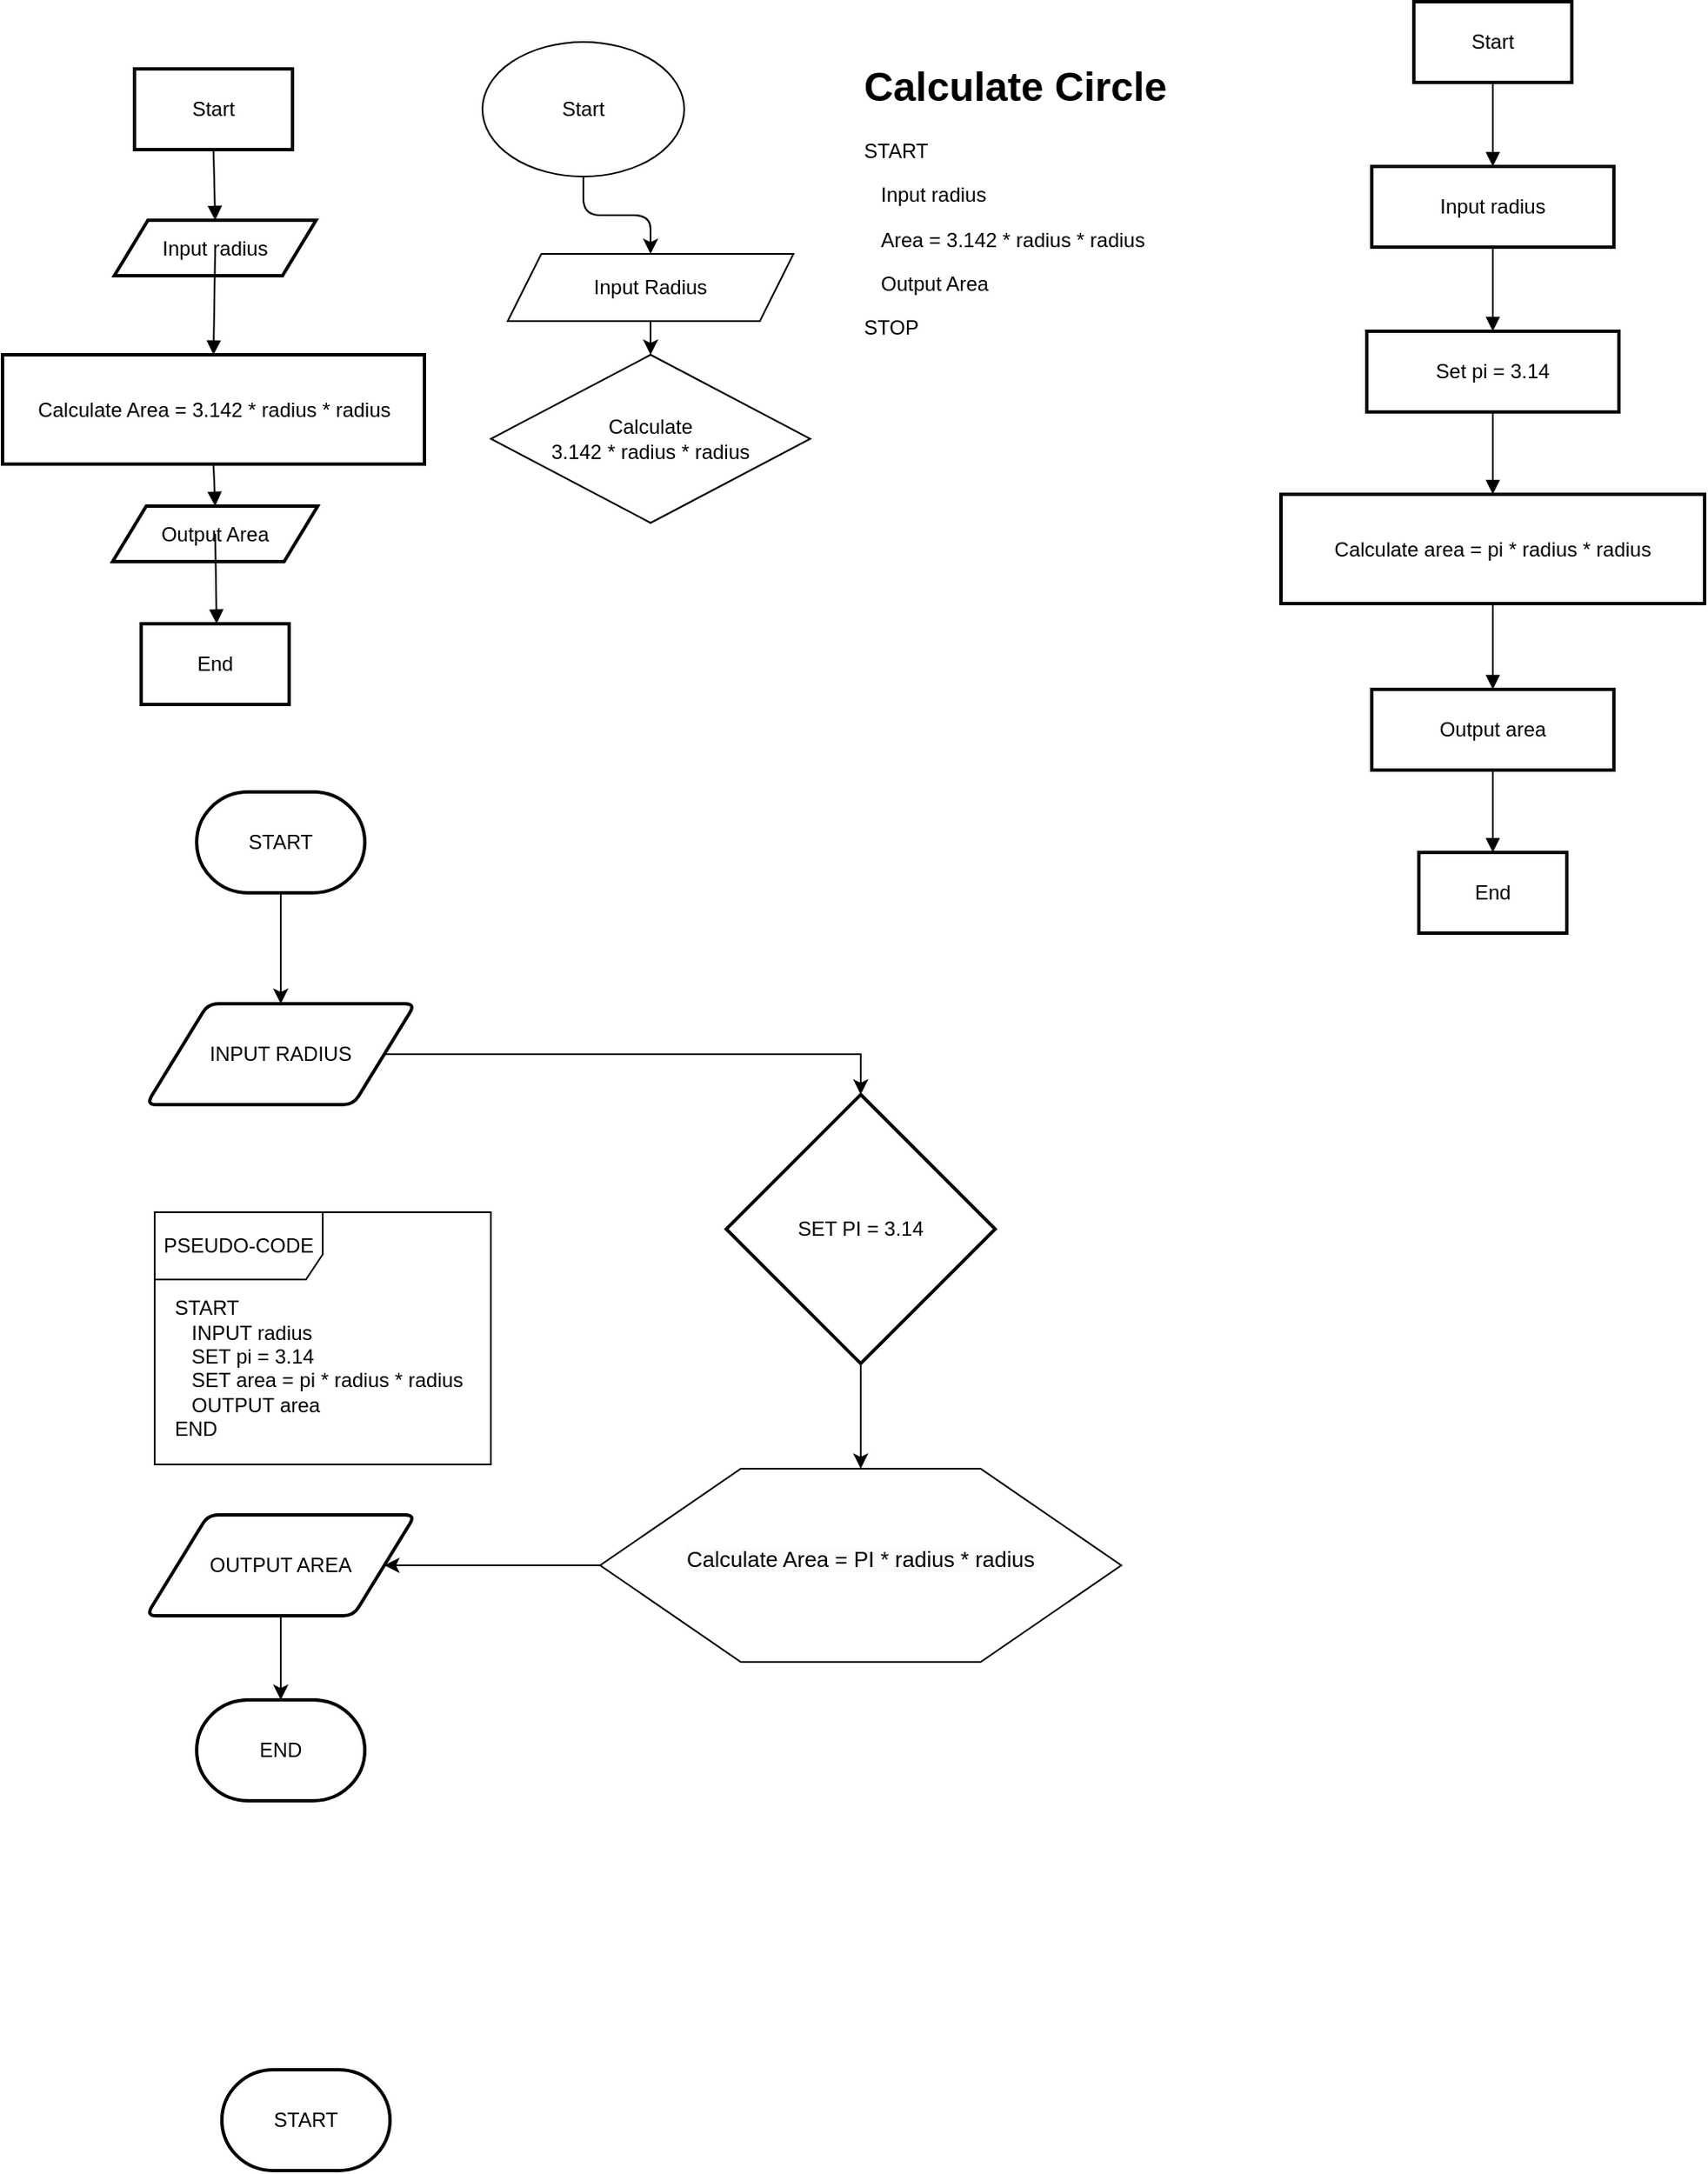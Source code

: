 <mxfile version="24.7.16">
  <diagram name="Page-1" id="P-z5YV9pBIx5tQJRmOx9">
    <mxGraphModel dx="1749" dy="953" grid="1" gridSize="10" guides="1" tooltips="1" connect="1" arrows="1" fold="1" page="1" pageScale="1" pageWidth="1169" pageHeight="827" math="0" shadow="0">
      <root>
        <mxCell id="0" />
        <mxCell id="1" parent="0" />
        <mxCell id="0yAYZTTVGFzSQHcEMUvX-22" value="Start" style="whiteSpace=wrap;strokeWidth=2;" parent="1" vertex="1">
          <mxGeometry x="98" y="130" width="94" height="48" as="geometry" />
        </mxCell>
        <mxCell id="0yAYZTTVGFzSQHcEMUvX-23" value="Input radius" style="shape=parallelogram;perimeter=parallelogramPerimeter;fixedSize=1;strokeWidth=2;whiteSpace=wrap;" parent="1" vertex="1">
          <mxGeometry x="86" y="220" width="120" height="33" as="geometry" />
        </mxCell>
        <mxCell id="0yAYZTTVGFzSQHcEMUvX-24" value="Calculate Area = 3.142 * radius * radius" style="whiteSpace=wrap;strokeWidth=2;" parent="1" vertex="1">
          <mxGeometry x="19.5" y="300" width="251" height="65" as="geometry" />
        </mxCell>
        <mxCell id="0yAYZTTVGFzSQHcEMUvX-25" value="Output Area" style="shape=parallelogram;perimeter=parallelogramPerimeter;fixedSize=1;strokeWidth=2;whiteSpace=wrap;" parent="1" vertex="1">
          <mxGeometry x="85" y="390" width="122" height="33" as="geometry" />
        </mxCell>
        <mxCell id="0yAYZTTVGFzSQHcEMUvX-26" value="End" style="whiteSpace=wrap;strokeWidth=2;" parent="1" vertex="1">
          <mxGeometry x="102" y="460" width="88" height="48" as="geometry" />
        </mxCell>
        <mxCell id="0yAYZTTVGFzSQHcEMUvX-27" value="" style="curved=1;startArrow=none;endArrow=block;exitX=0.5;exitY=1;entryX=0.5;entryY=-0.01;rounded=0;" parent="1" source="0yAYZTTVGFzSQHcEMUvX-22" target="0yAYZTTVGFzSQHcEMUvX-23" edge="1">
          <mxGeometry relative="1" as="geometry">
            <Array as="points" />
          </mxGeometry>
        </mxCell>
        <mxCell id="0yAYZTTVGFzSQHcEMUvX-28" value="" style="curved=1;startArrow=none;endArrow=block;exitX=0.5;exitY=0.99;entryX=0.5;entryY=-0.01;rounded=0;" parent="1" source="0yAYZTTVGFzSQHcEMUvX-23" target="0yAYZTTVGFzSQHcEMUvX-24" edge="1">
          <mxGeometry relative="1" as="geometry">
            <Array as="points" />
          </mxGeometry>
        </mxCell>
        <mxCell id="0yAYZTTVGFzSQHcEMUvX-29" value="" style="curved=1;startArrow=none;endArrow=block;exitX=0.5;exitY=1;entryX=0.5;entryY=0;rounded=0;" parent="1" source="0yAYZTTVGFzSQHcEMUvX-24" target="0yAYZTTVGFzSQHcEMUvX-25" edge="1">
          <mxGeometry relative="1" as="geometry">
            <Array as="points" />
          </mxGeometry>
        </mxCell>
        <mxCell id="0yAYZTTVGFzSQHcEMUvX-30" value="" style="curved=1;startArrow=none;endArrow=block;exitX=0.5;exitY=0.99;entryX=0.51;entryY=-0.01;rounded=0;" parent="1" source="0yAYZTTVGFzSQHcEMUvX-25" target="0yAYZTTVGFzSQHcEMUvX-26" edge="1">
          <mxGeometry relative="1" as="geometry">
            <Array as="points" />
          </mxGeometry>
        </mxCell>
        <mxCell id="0yAYZTTVGFzSQHcEMUvX-33" value="" style="edgeStyle=orthogonalEdgeStyle;orthogonalLoop=1;jettySize=auto;html=1;" parent="1" source="0yAYZTTVGFzSQHcEMUvX-31" target="0yAYZTTVGFzSQHcEMUvX-32" edge="1">
          <mxGeometry relative="1" as="geometry" />
        </mxCell>
        <mxCell id="0yAYZTTVGFzSQHcEMUvX-31" value="Start" style="ellipse;whiteSpace=wrap;html=1;" parent="1" vertex="1">
          <mxGeometry x="305" y="114" width="120" height="80" as="geometry" />
        </mxCell>
        <mxCell id="0yAYZTTVGFzSQHcEMUvX-35" value="" style="edgeStyle=orthogonalEdgeStyle;orthogonalLoop=1;jettySize=auto;html=1;" parent="1" source="0yAYZTTVGFzSQHcEMUvX-32" target="0yAYZTTVGFzSQHcEMUvX-34" edge="1">
          <mxGeometry relative="1" as="geometry" />
        </mxCell>
        <mxCell id="0yAYZTTVGFzSQHcEMUvX-32" value="Input Radius" style="shape=parallelogram;perimeter=parallelogramPerimeter;whiteSpace=wrap;html=1;fixedSize=1;" parent="1" vertex="1">
          <mxGeometry x="320" y="240" width="170" height="40" as="geometry" />
        </mxCell>
        <mxCell id="0yAYZTTVGFzSQHcEMUvX-34" value="Calculate&lt;div&gt;3.142 * radius * radius&lt;/div&gt;" style="rhombus;whiteSpace=wrap;html=1;" parent="1" vertex="1">
          <mxGeometry x="310" y="300" width="190" height="100" as="geometry" />
        </mxCell>
        <mxCell id="0yAYZTTVGFzSQHcEMUvX-36" value="&lt;h1 style=&quot;margin-top: 0px;&quot;&gt;Calculate Circle&lt;/h1&gt;&lt;p&gt;&lt;span style=&quot;font-size: 12px;&quot;&gt;START&lt;/span&gt;&lt;/p&gt;&lt;p&gt;&lt;span style=&quot;font-size: 12px;&quot;&gt;&amp;nbsp; &amp;nbsp;Input radius&lt;/span&gt;&lt;/p&gt;&lt;p&gt;&lt;span style=&quot;font-size: 12px;&quot;&gt;&amp;nbsp; &amp;nbsp;Area = 3.142 * radius * radius&lt;/span&gt;&lt;/p&gt;&lt;p&gt;&lt;span style=&quot;font-size: 12px;&quot;&gt;&amp;nbsp; &amp;nbsp;Output Area&lt;/span&gt;&lt;/p&gt;&lt;p&gt;&lt;span style=&quot;font-size: 12px;&quot;&gt;STOP&lt;/span&gt;&lt;/p&gt;&lt;div&gt;&lt;br&gt;&lt;/div&gt;" style="text;html=1;whiteSpace=wrap;overflow=hidden;rounded=0;" parent="1" vertex="1">
          <mxGeometry x="530" y="120" width="300" height="190" as="geometry" />
        </mxCell>
        <mxCell id="npmHadQGrCuGJitI8SMH-1" value="Start" style="whiteSpace=wrap;strokeWidth=2;" vertex="1" parent="1">
          <mxGeometry x="859" y="90" width="94" height="48" as="geometry" />
        </mxCell>
        <mxCell id="npmHadQGrCuGJitI8SMH-2" value="Input radius" style="whiteSpace=wrap;strokeWidth=2;" vertex="1" parent="1">
          <mxGeometry x="834" y="188" width="144" height="48" as="geometry" />
        </mxCell>
        <mxCell id="npmHadQGrCuGJitI8SMH-3" value="Set pi = 3.14" style="whiteSpace=wrap;strokeWidth=2;" vertex="1" parent="1">
          <mxGeometry x="831" y="286" width="150" height="48" as="geometry" />
        </mxCell>
        <mxCell id="npmHadQGrCuGJitI8SMH-4" value="Calculate area = pi * radius * radius" style="whiteSpace=wrap;strokeWidth=2;strokeColor=default;rounded=0;" vertex="1" parent="1">
          <mxGeometry x="780" y="383" width="252" height="65" as="geometry" />
        </mxCell>
        <mxCell id="npmHadQGrCuGJitI8SMH-5" value="Output area" style="whiteSpace=wrap;strokeWidth=2;" vertex="1" parent="1">
          <mxGeometry x="834" y="499" width="144" height="48" as="geometry" />
        </mxCell>
        <mxCell id="npmHadQGrCuGJitI8SMH-6" value="End" style="whiteSpace=wrap;strokeWidth=2;" vertex="1" parent="1">
          <mxGeometry x="862" y="596" width="88" height="48" as="geometry" />
        </mxCell>
        <mxCell id="npmHadQGrCuGJitI8SMH-7" value="" style="curved=1;startArrow=none;endArrow=block;exitX=0.5;exitY=1;entryX=0.5;entryY=0;rounded=0;" edge="1" parent="1" source="npmHadQGrCuGJitI8SMH-1" target="npmHadQGrCuGJitI8SMH-2">
          <mxGeometry relative="1" as="geometry">
            <Array as="points" />
          </mxGeometry>
        </mxCell>
        <mxCell id="npmHadQGrCuGJitI8SMH-8" value="" style="curved=1;startArrow=none;endArrow=block;exitX=0.5;exitY=0.99;entryX=0.5;entryY=-0.01;rounded=0;" edge="1" parent="1" source="npmHadQGrCuGJitI8SMH-2" target="npmHadQGrCuGJitI8SMH-3">
          <mxGeometry relative="1" as="geometry">
            <Array as="points" />
          </mxGeometry>
        </mxCell>
        <mxCell id="npmHadQGrCuGJitI8SMH-9" value="" style="curved=1;startArrow=none;endArrow=block;exitX=0.5;exitY=0.99;entryX=0.5;entryY=0.01;rounded=0;" edge="1" parent="1" source="npmHadQGrCuGJitI8SMH-3" target="npmHadQGrCuGJitI8SMH-4">
          <mxGeometry relative="1" as="geometry">
            <Array as="points" />
          </mxGeometry>
        </mxCell>
        <mxCell id="npmHadQGrCuGJitI8SMH-10" value="" style="curved=1;startArrow=none;endArrow=block;exitX=0.5;exitY=1.01;entryX=0.5;entryY=-0.01;rounded=0;" edge="1" parent="1" source="npmHadQGrCuGJitI8SMH-4" target="npmHadQGrCuGJitI8SMH-5">
          <mxGeometry relative="1" as="geometry">
            <Array as="points" />
          </mxGeometry>
        </mxCell>
        <mxCell id="npmHadQGrCuGJitI8SMH-11" value="" style="curved=1;startArrow=none;endArrow=block;exitX=0.5;exitY=0.99;entryX=0.5;entryY=0.01;rounded=0;" edge="1" parent="1" source="npmHadQGrCuGJitI8SMH-5" target="npmHadQGrCuGJitI8SMH-6">
          <mxGeometry relative="1" as="geometry">
            <Array as="points" />
          </mxGeometry>
        </mxCell>
        <mxCell id="npmHadQGrCuGJitI8SMH-17" value="" style="edgeStyle=orthogonalEdgeStyle;rounded=0;orthogonalLoop=1;jettySize=auto;html=1;" edge="1" parent="1" source="npmHadQGrCuGJitI8SMH-14" target="npmHadQGrCuGJitI8SMH-16">
          <mxGeometry relative="1" as="geometry" />
        </mxCell>
        <mxCell id="npmHadQGrCuGJitI8SMH-14" value="START" style="strokeWidth=2;html=1;shape=mxgraph.flowchart.terminator;whiteSpace=wrap;" vertex="1" parent="1">
          <mxGeometry x="135" y="560" width="100" height="60" as="geometry" />
        </mxCell>
        <mxCell id="npmHadQGrCuGJitI8SMH-15" value="END" style="strokeWidth=2;html=1;shape=mxgraph.flowchart.terminator;whiteSpace=wrap;" vertex="1" parent="1">
          <mxGeometry x="135" y="1100" width="100" height="60" as="geometry" />
        </mxCell>
        <mxCell id="npmHadQGrCuGJitI8SMH-16" value="INPUT RADIUS" style="shape=parallelogram;html=1;strokeWidth=2;perimeter=parallelogramPerimeter;whiteSpace=wrap;rounded=1;arcSize=12;size=0.23;" vertex="1" parent="1">
          <mxGeometry x="105" y="686" width="160" height="60" as="geometry" />
        </mxCell>
        <mxCell id="npmHadQGrCuGJitI8SMH-26" value="" style="edgeStyle=orthogonalEdgeStyle;rounded=0;orthogonalLoop=1;jettySize=auto;html=1;" edge="1" parent="1" source="npmHadQGrCuGJitI8SMH-24" target="npmHadQGrCuGJitI8SMH-15">
          <mxGeometry relative="1" as="geometry" />
        </mxCell>
        <mxCell id="npmHadQGrCuGJitI8SMH-24" value="OUTPUT AREA" style="shape=parallelogram;html=1;strokeWidth=2;perimeter=parallelogramPerimeter;whiteSpace=wrap;rounded=1;arcSize=12;size=0.23;" vertex="1" parent="1">
          <mxGeometry x="105" y="990" width="160" height="60" as="geometry" />
        </mxCell>
        <mxCell id="npmHadQGrCuGJitI8SMH-25" value="" style="edgeStyle=orthogonalEdgeStyle;rounded=0;orthogonalLoop=1;jettySize=auto;html=1;" edge="1" parent="1" source="npmHadQGrCuGJitI8SMH-19" target="npmHadQGrCuGJitI8SMH-24">
          <mxGeometry relative="1" as="geometry" />
        </mxCell>
        <mxCell id="npmHadQGrCuGJitI8SMH-31" style="edgeStyle=orthogonalEdgeStyle;rounded=0;orthogonalLoop=1;jettySize=auto;html=1;entryX=0.5;entryY=0;entryDx=0;entryDy=0;" edge="1" parent="1" source="npmHadQGrCuGJitI8SMH-27" target="npmHadQGrCuGJitI8SMH-19">
          <mxGeometry relative="1" as="geometry" />
        </mxCell>
        <mxCell id="npmHadQGrCuGJitI8SMH-27" value="SET PI = 3.14" style="strokeWidth=2;html=1;shape=mxgraph.flowchart.decision;whiteSpace=wrap;" vertex="1" parent="1">
          <mxGeometry x="450" y="740" width="160" height="160" as="geometry" />
        </mxCell>
        <mxCell id="npmHadQGrCuGJitI8SMH-28" style="edgeStyle=orthogonalEdgeStyle;rounded=0;orthogonalLoop=1;jettySize=auto;html=1;entryX=0.5;entryY=0;entryDx=0;entryDy=0;entryPerimeter=0;" edge="1" parent="1" source="npmHadQGrCuGJitI8SMH-16" target="npmHadQGrCuGJitI8SMH-27">
          <mxGeometry relative="1" as="geometry" />
        </mxCell>
        <mxCell id="npmHadQGrCuGJitI8SMH-29" value="" style="group;align=left;" vertex="1" connectable="0" parent="1">
          <mxGeometry x="375" y="962.5" width="310" height="115" as="geometry" />
        </mxCell>
        <mxCell id="npmHadQGrCuGJitI8SMH-19" value="" style="verticalLabelPosition=bottom;verticalAlign=top;html=1;shape=hexagon;perimeter=hexagonPerimeter2;arcSize=6;size=0.27;" vertex="1" parent="npmHadQGrCuGJitI8SMH-29">
          <mxGeometry width="310" height="115" as="geometry" />
        </mxCell>
        <mxCell id="npmHadQGrCuGJitI8SMH-20" value="&lt;span style=&quot;color: rgb(0, 0, 0); font-family: Helvetica; font-style: normal; font-variant-ligatures: normal; font-variant-caps: normal; letter-spacing: normal; orphans: 2; text-indent: 0px; text-transform: none; widows: 2; word-spacing: 0px; -webkit-text-stroke-width: 0px; white-space: normal; background-color: rgb(251, 251, 251); text-decoration-thickness: initial; text-decoration-style: initial; text-decoration-color: initial; float: none; display: inline !important;&quot;&gt;&lt;font style=&quot;font-size: 13px;&quot;&gt;&lt;span&gt;Calculate Area = PI * radius * radius&lt;/span&gt;&lt;/font&gt;&lt;/span&gt;" style="text;whiteSpace=wrap;html=1;fontStyle=0;align=center;" vertex="1" parent="npmHadQGrCuGJitI8SMH-29">
          <mxGeometry x="25" y="39.808" width="260" height="35.385" as="geometry" />
        </mxCell>
        <mxCell id="npmHadQGrCuGJitI8SMH-37" value="" style="group" vertex="1" connectable="0" parent="1">
          <mxGeometry x="110" y="810" width="200" height="155" as="geometry" />
        </mxCell>
        <mxCell id="npmHadQGrCuGJitI8SMH-34" value="PSEUDO-CODE" style="shape=umlFrame;whiteSpace=wrap;html=1;pointerEvents=0;width=100;height=40;" vertex="1" parent="npmHadQGrCuGJitI8SMH-37">
          <mxGeometry width="200" height="150" as="geometry" />
        </mxCell>
        <mxCell id="npmHadQGrCuGJitI8SMH-36" value="&lt;div&gt;&lt;span style=&quot;font-size: 12px;&quot;&gt;START&lt;/span&gt;&lt;/div&gt;&lt;div&gt;&lt;span style=&quot;font-size: 12px;&quot;&gt;&amp;nbsp; &amp;nbsp;INPUT radius&lt;/span&gt;&lt;/div&gt;&lt;div&gt;&lt;span style=&quot;font-size: 12px;&quot;&gt;&amp;nbsp; &amp;nbsp;SET pi = 3.14&lt;/span&gt;&lt;/div&gt;&lt;div&gt;&lt;span style=&quot;font-size: 12px;&quot;&gt;&amp;nbsp; &amp;nbsp;SET area = pi * radius * radius&lt;/span&gt;&lt;/div&gt;&lt;div&gt;&lt;span style=&quot;font-size: 12px;&quot;&gt;&amp;nbsp; &amp;nbsp;OUTPUT area&lt;/span&gt;&lt;/div&gt;&lt;div&gt;&lt;span style=&quot;font-size: 12px;&quot;&gt;END&lt;/span&gt;&lt;/div&gt;&lt;div&gt;&lt;br&gt;&lt;/div&gt;" style="text;html=1;align=left;verticalAlign=middle;resizable=0;points=[];autosize=1;strokeColor=none;fillColor=none;" vertex="1" parent="npmHadQGrCuGJitI8SMH-37">
          <mxGeometry x="10" y="45" width="190" height="110" as="geometry" />
        </mxCell>
        <mxCell id="npmHadQGrCuGJitI8SMH-38" value="START" style="strokeWidth=2;html=1;shape=mxgraph.flowchart.terminator;whiteSpace=wrap;" vertex="1" parent="1">
          <mxGeometry x="150" y="1320" width="100" height="60" as="geometry" />
        </mxCell>
      </root>
    </mxGraphModel>
  </diagram>
</mxfile>
